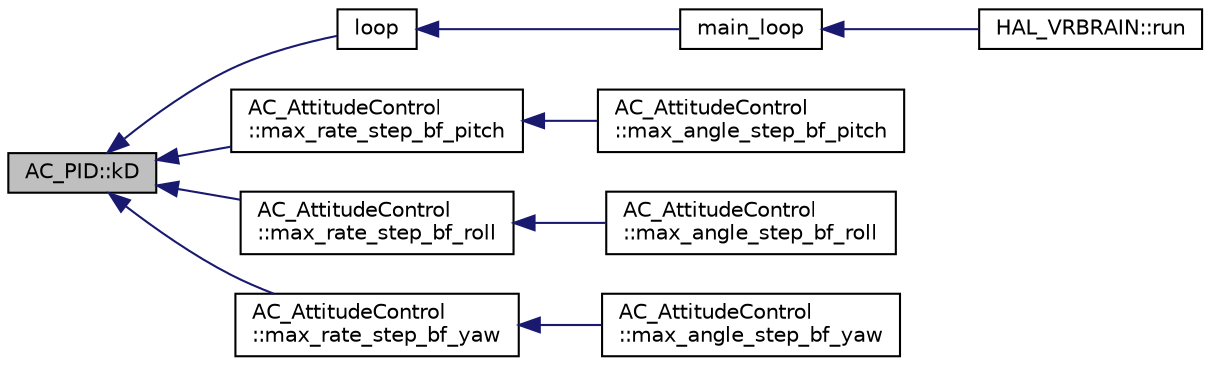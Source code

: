 digraph "AC_PID::kD"
{
 // INTERACTIVE_SVG=YES
  edge [fontname="Helvetica",fontsize="10",labelfontname="Helvetica",labelfontsize="10"];
  node [fontname="Helvetica",fontsize="10",shape=record];
  rankdir="LR";
  Node1 [label="AC_PID::kD",height=0.2,width=0.4,color="black", fillcolor="grey75", style="filled", fontcolor="black"];
  Node1 -> Node2 [dir="back",color="midnightblue",fontsize="10",style="solid",fontname="Helvetica"];
  Node2 [label="loop",height=0.2,width=0.4,color="black", fillcolor="white", style="filled",URL="$AC__PID__test_8cpp.html#afe461d27b9c48d5921c00d521181f12f"];
  Node2 -> Node3 [dir="back",color="midnightblue",fontsize="10",style="solid",fontname="Helvetica"];
  Node3 [label="main_loop",height=0.2,width=0.4,color="black", fillcolor="white", style="filled",URL="$HAL__VRBRAIN__Class_8cpp.html#a9bd6e6ad19a651d2c83ab3edb8d51924"];
  Node3 -> Node4 [dir="back",color="midnightblue",fontsize="10",style="solid",fontname="Helvetica"];
  Node4 [label="HAL_VRBRAIN::run",height=0.2,width=0.4,color="black", fillcolor="white", style="filled",URL="$classHAL__VRBRAIN.html#a064bee28bd90473b00c8ee405cdac765"];
  Node1 -> Node5 [dir="back",color="midnightblue",fontsize="10",style="solid",fontname="Helvetica"];
  Node5 [label="AC_AttitudeControl\l::max_rate_step_bf_pitch",height=0.2,width=0.4,color="black", fillcolor="white", style="filled",URL="$classAC__AttitudeControl.html#a874d7c2f98a3ad251d9f91cc936694e2"];
  Node5 -> Node6 [dir="back",color="midnightblue",fontsize="10",style="solid",fontname="Helvetica"];
  Node6 [label="AC_AttitudeControl\l::max_angle_step_bf_pitch",height=0.2,width=0.4,color="black", fillcolor="white", style="filled",URL="$classAC__AttitudeControl.html#a18ad3ea19760b7a23f3980ca96e93c22"];
  Node1 -> Node7 [dir="back",color="midnightblue",fontsize="10",style="solid",fontname="Helvetica"];
  Node7 [label="AC_AttitudeControl\l::max_rate_step_bf_roll",height=0.2,width=0.4,color="black", fillcolor="white", style="filled",URL="$classAC__AttitudeControl.html#a81707c8a063a129c3025c87687b06b52"];
  Node7 -> Node8 [dir="back",color="midnightblue",fontsize="10",style="solid",fontname="Helvetica"];
  Node8 [label="AC_AttitudeControl\l::max_angle_step_bf_roll",height=0.2,width=0.4,color="black", fillcolor="white", style="filled",URL="$classAC__AttitudeControl.html#ac1746c80bb8ee8eddb2bcc6c5158fd1c"];
  Node1 -> Node9 [dir="back",color="midnightblue",fontsize="10",style="solid",fontname="Helvetica"];
  Node9 [label="AC_AttitudeControl\l::max_rate_step_bf_yaw",height=0.2,width=0.4,color="black", fillcolor="white", style="filled",URL="$classAC__AttitudeControl.html#a8d9a7d9bcefcac0e41adb1136cac46a6"];
  Node9 -> Node10 [dir="back",color="midnightblue",fontsize="10",style="solid",fontname="Helvetica"];
  Node10 [label="AC_AttitudeControl\l::max_angle_step_bf_yaw",height=0.2,width=0.4,color="black", fillcolor="white", style="filled",URL="$classAC__AttitudeControl.html#aa4a730a59ab7eb155f7acb8b60089f56"];
}

